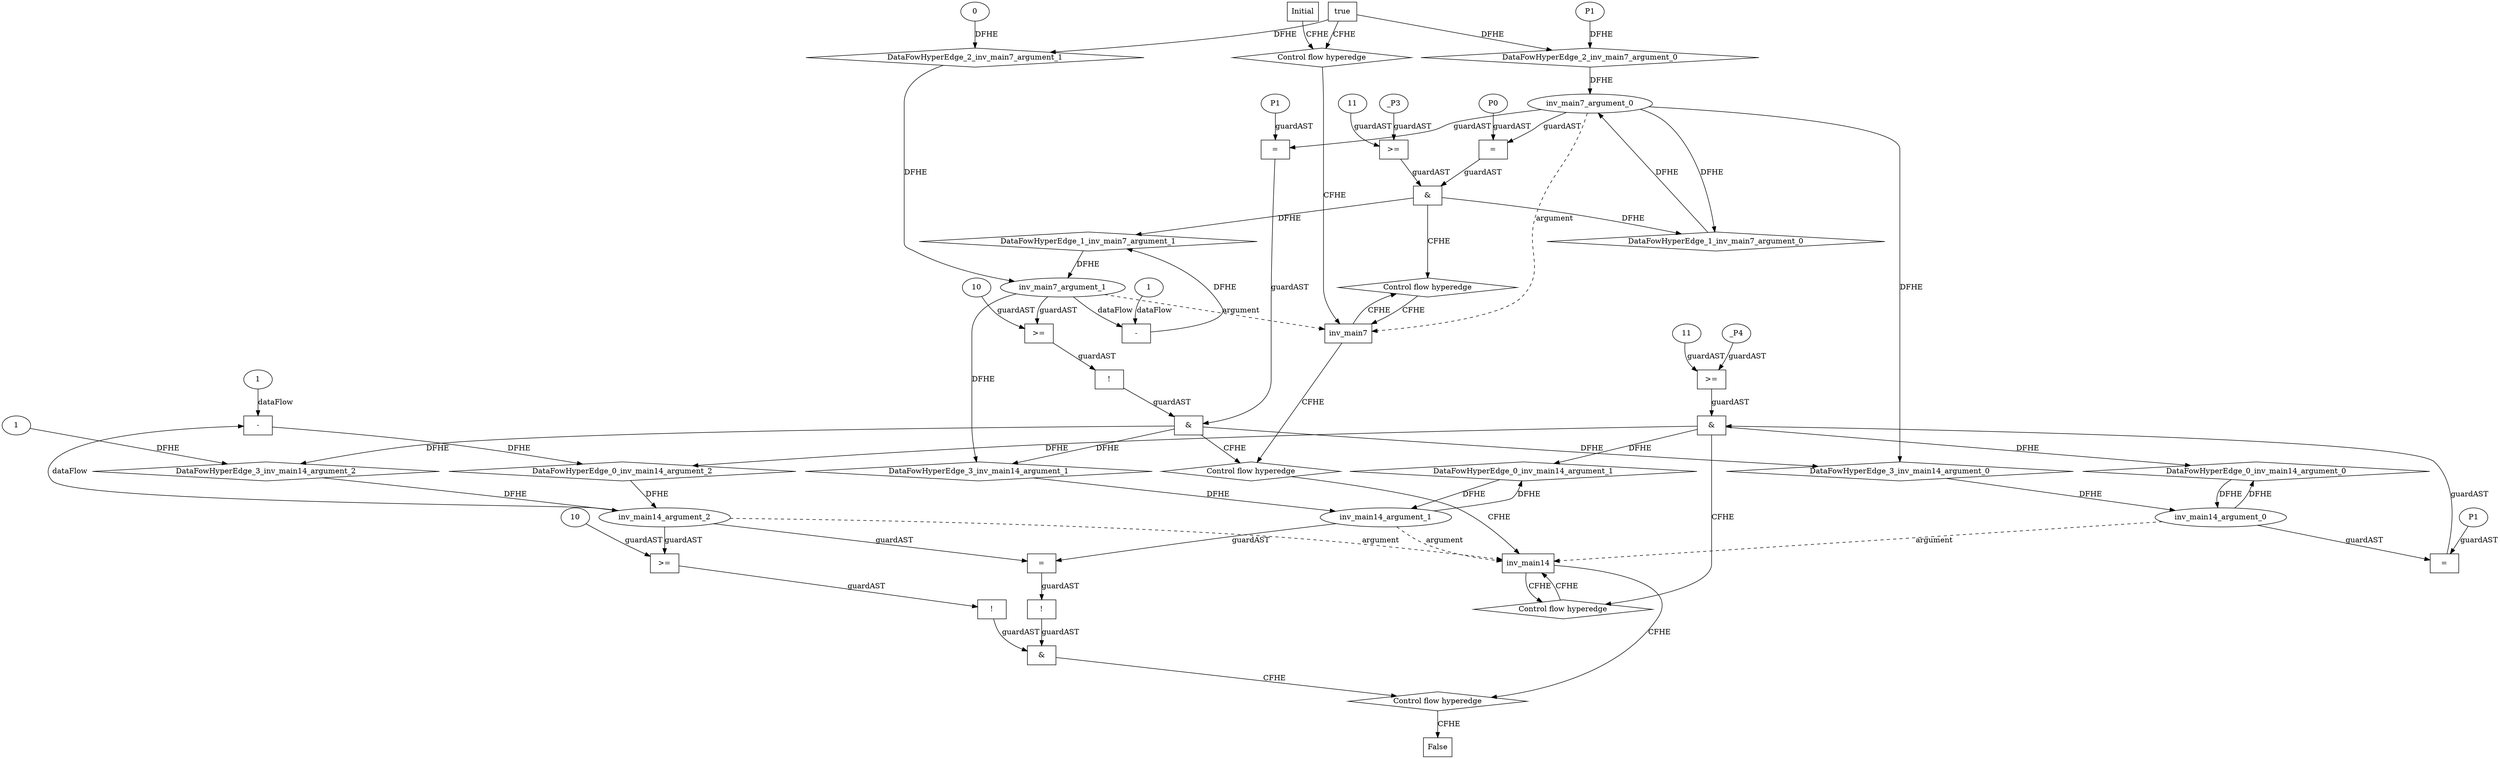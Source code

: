 // Horn Graph
digraph {
	"xxxinv_main14___inv_main14_0xxxdataFlow_0_node_0" [label="-"  nodeName="xxxinv_main14___inv_main14_0xxxdataFlow_0_node_0" class=Operator GNNNodeID=3 shape=rect]
	"xxxinv_main14___inv_main14_0xxxdataFlow_0_node_2" [label="1"  nodeName="xxxinv_main14___inv_main14_0xxxdataFlow_0_node_2" class=IdealInt GNNNodeID=4]
		"inv_main14_argument_2" -> "xxxinv_main14___inv_main14_0xxxdataFlow_0_node_0" [ label="dataFlow"]
		"xxxinv_main14___inv_main14_0xxxdataFlow_0_node_2" -> "xxxinv_main14___inv_main14_0xxxdataFlow_0_node_0" [ label="dataFlow"]
	"xxxinv_main14___inv_main14_0xxxguard_0_node_0" [label=">="  nodeName="xxxinv_main14___inv_main14_0xxxguard_0_node_0" class=Operator GNNNodeID=5 shape=rect]
	"xxxinv_main14___inv_main14_0xxxguard_0_node_1" [label="11"  nodeName="xxxinv_main14___inv_main14_0xxxguard_0_node_1" class=IdealInt GNNNodeID=6]
	"xxxinv_main14___inv_main14_0xxxguard_0_node_2" [label="_P4"  nodeName="xxxinv_main14___inv_main14_0xxxguard_0_node_2" class=symbolicConstant GNNNodeID=7]
		"xxxinv_main14___inv_main14_0xxxguard_0_node_1" -> "xxxinv_main14___inv_main14_0xxxguard_0_node_0" [ label="guardAST"]
		"xxxinv_main14___inv_main14_0xxxguard_0_node_2" -> "xxxinv_main14___inv_main14_0xxxguard_0_node_0" [ label="guardAST"]
	"xxxinv_main14___inv_main14_0xxxguard1_node_0" [label="="  nodeName="xxxinv_main14___inv_main14_0xxxguard1_node_0" class=Operator GNNNodeID=8 shape=rect]
	"xxxinv_main14___inv_main14_0xxxguard1_node_1" [label="P1"  nodeName="xxxinv_main14___inv_main14_0xxxguard1_node_1" class=symbolicConstant GNNNodeID=9]
		"xxxinv_main14___inv_main14_0xxxguard1_node_1" -> "xxxinv_main14___inv_main14_0xxxguard1_node_0" [ label="guardAST"]
		"inv_main14_argument_0" -> "xxxinv_main14___inv_main14_0xxxguard1_node_0" [ label="guardAST"]
	"xxxinv_main7___inv_main7_1xxxdataFlow_0_node_0" [label="-"  nodeName="xxxinv_main7___inv_main7_1xxxdataFlow_0_node_0" class=Operator GNNNodeID=12 shape=rect]
	"xxxinv_main7___inv_main7_1xxxdataFlow_0_node_2" [label="1"  nodeName="xxxinv_main7___inv_main7_1xxxdataFlow_0_node_2" class=IdealInt GNNNodeID=13]
		"inv_main7_argument_1" -> "xxxinv_main7___inv_main7_1xxxdataFlow_0_node_0" [ label="dataFlow"]
		"xxxinv_main7___inv_main7_1xxxdataFlow_0_node_2" -> "xxxinv_main7___inv_main7_1xxxdataFlow_0_node_0" [ label="dataFlow"]
	"xxxinv_main7___inv_main7_1xxxguard_0_node_0" [label=">="  nodeName="xxxinv_main7___inv_main7_1xxxguard_0_node_0" class=Operator GNNNodeID=14 shape=rect]
	"xxxinv_main7___inv_main7_1xxxguard_0_node_1" [label="11"  nodeName="xxxinv_main7___inv_main7_1xxxguard_0_node_1" class=IdealInt GNNNodeID=15]
	"xxxinv_main7___inv_main7_1xxxguard_0_node_2" [label="_P3"  nodeName="xxxinv_main7___inv_main7_1xxxguard_0_node_2" class=symbolicConstant GNNNodeID=16]
		"xxxinv_main7___inv_main7_1xxxguard_0_node_1" -> "xxxinv_main7___inv_main7_1xxxguard_0_node_0" [ label="guardAST"]
		"xxxinv_main7___inv_main7_1xxxguard_0_node_2" -> "xxxinv_main7___inv_main7_1xxxguard_0_node_0" [ label="guardAST"]
	"xxxinv_main7___inv_main7_1xxxguard1_node_0" [label="="  nodeName="xxxinv_main7___inv_main7_1xxxguard1_node_0" class=Operator GNNNodeID=17 shape=rect]
	"xxxinv_main7___inv_main7_1xxxguard1_node_1" [label="P0"  nodeName="xxxinv_main7___inv_main7_1xxxguard1_node_1" class=symbolicConstant GNNNodeID=18]
		"xxxinv_main7___inv_main7_1xxxguard1_node_1" -> "xxxinv_main7___inv_main7_1xxxguard1_node_0" [ label="guardAST"]
		"inv_main7_argument_0" -> "xxxinv_main7___inv_main7_1xxxguard1_node_0" [ label="guardAST"]
	"xxxinv_main7___Initial_2xxxdataFlow_0_node_0" [label="P1"  nodeName="xxxinv_main7___Initial_2xxxdataFlow_0_node_0" class=symbolicConstant GNNNodeID=19]
	"xxxinv_main7___Initial_2xxxdataFlow1_node_0" [label="0"  nodeName="xxxinv_main7___Initial_2xxxdataFlow1_node_0" class=IdealInt GNNNodeID=20]
	"xxxinv_main14___inv_main7_3xxxdataFlow_0_node_0" [label="1"  nodeName="xxxinv_main14___inv_main7_3xxxdataFlow_0_node_0" class=IdealInt GNNNodeID=21]
	"xxxinv_main14___inv_main7_3xxxguard_0_node_0" [label="!"  nodeName="xxxinv_main14___inv_main7_3xxxguard_0_node_0" class=Operator GNNNodeID=22 shape=rect]
	"xxxinv_main14___inv_main7_3xxxguard_0_node_1" [label=">="  nodeName="xxxinv_main14___inv_main7_3xxxguard_0_node_1" class=Operator GNNNodeID=23 shape=rect]
	"xxxinv_main14___inv_main7_3xxxguard_0_node_2" [label="10"  nodeName="xxxinv_main14___inv_main7_3xxxguard_0_node_2" class=IdealInt GNNNodeID=24]
		"xxxinv_main14___inv_main7_3xxxguard_0_node_1" -> "xxxinv_main14___inv_main7_3xxxguard_0_node_0" [ label="guardAST"]
		"xxxinv_main14___inv_main7_3xxxguard_0_node_2" -> "xxxinv_main14___inv_main7_3xxxguard_0_node_1" [ label="guardAST"]
		"inv_main7_argument_1" -> "xxxinv_main14___inv_main7_3xxxguard_0_node_1" [ label="guardAST"]
	"xxxinv_main14___inv_main7_3xxxguard1_node_0" [label="="  nodeName="xxxinv_main14___inv_main7_3xxxguard1_node_0" class=Operator GNNNodeID=25 shape=rect]
	"xxxinv_main14___inv_main7_3xxxguard1_node_1" [label="P1"  nodeName="xxxinv_main14___inv_main7_3xxxguard1_node_1" class=symbolicConstant GNNNodeID=26]
		"xxxinv_main14___inv_main7_3xxxguard1_node_1" -> "xxxinv_main14___inv_main7_3xxxguard1_node_0" [ label="guardAST"]
		"inv_main7_argument_0" -> "xxxinv_main14___inv_main7_3xxxguard1_node_0" [ label="guardAST"]
	"xxxFALSE___inv_main14_4xxxguard_0_node_0" [label="!"  nodeName="xxxFALSE___inv_main14_4xxxguard_0_node_0" class=Operator GNNNodeID=27 shape=rect]
	"xxxFALSE___inv_main14_4xxxguard_0_node_1" [label="="  nodeName="xxxFALSE___inv_main14_4xxxguard_0_node_1" class=Operator GNNNodeID=28 shape=rect]
		"xxxFALSE___inv_main14_4xxxguard_0_node_1" -> "xxxFALSE___inv_main14_4xxxguard_0_node_0" [ label="guardAST"]
		"inv_main14_argument_1" -> "xxxFALSE___inv_main14_4xxxguard_0_node_1" [ label="guardAST"]
		"inv_main14_argument_2" -> "xxxFALSE___inv_main14_4xxxguard_0_node_1" [ label="guardAST"]
	"xxxFALSE___inv_main14_4xxxguard1_node_0" [label="!"  nodeName="xxxFALSE___inv_main14_4xxxguard1_node_0" class=Operator GNNNodeID=29 shape=rect]
	"xxxFALSE___inv_main14_4xxxguard1_node_1" [label=">="  nodeName="xxxFALSE___inv_main14_4xxxguard1_node_1" class=Operator GNNNodeID=30 shape=rect]
	"xxxFALSE___inv_main14_4xxxguard1_node_2" [label="10"  nodeName="xxxFALSE___inv_main14_4xxxguard1_node_2" class=IdealInt GNNNodeID=31]
		"xxxFALSE___inv_main14_4xxxguard1_node_1" -> "xxxFALSE___inv_main14_4xxxguard1_node_0" [ label="guardAST"]
		"xxxFALSE___inv_main14_4xxxguard1_node_2" -> "xxxFALSE___inv_main14_4xxxguard1_node_1" [ label="guardAST"]
		"inv_main14_argument_2" -> "xxxFALSE___inv_main14_4xxxguard1_node_1" [ label="guardAST"]
	"inv_main14" [label="inv_main14"  nodeName="inv_main14" class=CONTROL GNNNodeID=32 shape="rect"]
	"inv_main7" [label="inv_main7"  nodeName="inv_main7" class=CONTROL GNNNodeID=33 shape="rect"]
	"FALSE" [label="False"  nodeName=False class=CONTROL GNNNodeID=34 shape="rect"]
	"Initial" [label="Initial"  nodeName=Initial class=CONTROL GNNNodeID=35 shape="rect"]
	"ControlFowHyperEdge_0" [label="Control flow hyperedge"  hyperEdgeNodeID=0 nodeName=ControlFowHyperEdge_0 class=controlFlowHyperEdge shape="diamond"]
		"inv_main14" -> ControlFowHyperEdge_0 [ label="CFHE"]
		"ControlFowHyperEdge_0" -> "inv_main14" [ label="CFHE"]
	"ControlFowHyperEdge_1" [label="Control flow hyperedge"  hyperEdgeNodeID=1 nodeName=ControlFowHyperEdge_1 class=controlFlowHyperEdge shape="diamond"]
		"inv_main7" -> ControlFowHyperEdge_1 [ label="CFHE"]
		"ControlFowHyperEdge_1" -> "inv_main7" [ label="CFHE"]
	"ControlFowHyperEdge_2" [label="Control flow hyperedge"  hyperEdgeNodeID=2 nodeName=ControlFowHyperEdge_2 class=controlFlowHyperEdge shape="diamond"]
		"Initial" -> ControlFowHyperEdge_2 [ label="CFHE"]
		"ControlFowHyperEdge_2" -> "inv_main7" [ label="CFHE"]
	"ControlFowHyperEdge_3" [label="Control flow hyperedge"  hyperEdgeNodeID=3 nodeName=ControlFowHyperEdge_3 class=controlFlowHyperEdge shape="diamond"]
		"inv_main7" -> ControlFowHyperEdge_3 [ label="CFHE"]
		"ControlFowHyperEdge_3" -> "inv_main14" [ label="CFHE"]
	"ControlFowHyperEdge_4" [label="Control flow hyperedge"  hyperEdgeNodeID=4 nodeName=ControlFowHyperEdge_4 class=controlFlowHyperEdge shape="diamond"]
		"inv_main14" -> ControlFowHyperEdge_4 [ label="CFHE"]
		"ControlFowHyperEdge_4" -> "FALSE" [ label="CFHE"]
	"inv_main14_argument_0" [label="inv_main14_argument_0"  nodeName=argument0 class=argument shape=oval GNNNodeID=36 head="inv_main14"]
		"inv_main14_argument_0" -> "inv_main14" [ label="argument" style=dashed]
	"inv_main14_argument_1" [label="inv_main14_argument_1"  nodeName=argument1 class=argument shape=oval GNNNodeID=36 head="inv_main14"]
		"inv_main14_argument_1" -> "inv_main14" [ label="argument" style=dashed]
	"inv_main14_argument_2" [label="inv_main14_argument_2"  nodeName=argument2 class=argument shape=oval GNNNodeID=36 head="inv_main14"]
		"inv_main14_argument_2" -> "inv_main14" [ label="argument" style=dashed]
	"inv_main7_argument_0" [label="inv_main7_argument_0"  nodeName=argument0 class=argument shape=oval GNNNodeID=36 head="inv_main7"]
		"inv_main7_argument_0" -> "inv_main7" [ label="argument" style=dashed]
	"inv_main7_argument_1" [label="inv_main7_argument_1"  nodeName=argument1 class=argument shape=oval GNNNodeID=36 head="inv_main7"]
		"inv_main7_argument_1" -> "inv_main7" [ label="argument" style=dashed]
	"xxxinv_main14___inv_main14_0xxx_and" [label="&"  andName="xxxinv_main14___inv_main14_0xxx_and" class=Operator shape=rect]
		"xxxinv_main14___inv_main14_0xxxguard_0_node_0" -> "xxxinv_main14___inv_main14_0xxx_and" [ label="guardAST"]
		"xxxinv_main14___inv_main14_0xxxguard1_node_0" -> "xxxinv_main14___inv_main14_0xxx_and" [ label="guardAST"]
		"xxxinv_main14___inv_main14_0xxx_and" -> "ControlFowHyperEdge_0" [ label="CFHE"]
	"xxxinv_main7___inv_main7_1xxx_and" [label="&"  andName="xxxinv_main7___inv_main7_1xxx_and" class=Operator shape=rect]
		"xxxinv_main7___inv_main7_1xxxguard_0_node_0" -> "xxxinv_main7___inv_main7_1xxx_and" [ label="guardAST"]
		"xxxinv_main7___inv_main7_1xxxguard1_node_0" -> "xxxinv_main7___inv_main7_1xxx_and" [ label="guardAST"]
		"xxxinv_main7___inv_main7_1xxx_and" -> "ControlFowHyperEdge_1" [ label="CFHE"]
	"true_2" [label="true"  nodeName="true_2" class=true shape=rect]
		"true_2" -> "ControlFowHyperEdge_2" [ label="CFHE"]
	"xxxinv_main14___inv_main7_3xxx_and" [label="&"  andName="xxxinv_main14___inv_main7_3xxx_and" class=Operator shape=rect]
		"xxxinv_main14___inv_main7_3xxxguard_0_node_0" -> "xxxinv_main14___inv_main7_3xxx_and" [ label="guardAST"]
		"xxxinv_main14___inv_main7_3xxxguard1_node_0" -> "xxxinv_main14___inv_main7_3xxx_and" [ label="guardAST"]
		"xxxinv_main14___inv_main7_3xxx_and" -> "ControlFowHyperEdge_3" [ label="CFHE"]
	"xxxFALSE___inv_main14_4xxx_and" [label="&"  andName="xxxFALSE___inv_main14_4xxx_and" class=Operator shape=rect]
		"xxxFALSE___inv_main14_4xxxguard_0_node_0" -> "xxxFALSE___inv_main14_4xxx_and" [ label="guardAST"]
		"xxxFALSE___inv_main14_4xxxguard1_node_0" -> "xxxFALSE___inv_main14_4xxx_and" [ label="guardAST"]
		"xxxFALSE___inv_main14_4xxx_and" -> "ControlFowHyperEdge_4" [ label="CFHE"]
		"inv_main14_argument_0" -> "DataFowHyperEdge_0_inv_main14_argument_0" [ label="DFHE"]
	"DataFowHyperEdge_0_inv_main14_argument_0" [label="DataFowHyperEdge_0_inv_main14_argument_0"  nodeName="DataFowHyperEdge_0_inv_main14_argument_0" class=DataFlowHyperedge shape=diamond]
		"DataFowHyperEdge_0_inv_main14_argument_0" -> "inv_main14_argument_0" [ label="DFHE"]
		"xxxinv_main14___inv_main14_0xxx_and" -> "DataFowHyperEdge_0_inv_main14_argument_0" [ label="DFHE"]
		"inv_main14_argument_1" -> "DataFowHyperEdge_0_inv_main14_argument_1" [ label="DFHE"]
	"DataFowHyperEdge_0_inv_main14_argument_1" [label="DataFowHyperEdge_0_inv_main14_argument_1"  nodeName="DataFowHyperEdge_0_inv_main14_argument_1" class=DataFlowHyperedge shape=diamond]
		"DataFowHyperEdge_0_inv_main14_argument_1" -> "inv_main14_argument_1" [ label="DFHE"]
		"xxxinv_main14___inv_main14_0xxx_and" -> "DataFowHyperEdge_0_inv_main14_argument_1" [ label="DFHE"]
		"inv_main7_argument_0" -> "DataFowHyperEdge_1_inv_main7_argument_0" [ label="DFHE"]
	"DataFowHyperEdge_1_inv_main7_argument_0" [label="DataFowHyperEdge_1_inv_main7_argument_0"  nodeName="DataFowHyperEdge_1_inv_main7_argument_0" class=DataFlowHyperedge shape=diamond]
		"DataFowHyperEdge_1_inv_main7_argument_0" -> "inv_main7_argument_0" [ label="DFHE"]
		"xxxinv_main7___inv_main7_1xxx_and" -> "DataFowHyperEdge_1_inv_main7_argument_0" [ label="DFHE"]
		"inv_main7_argument_0" -> "DataFowHyperEdge_3_inv_main14_argument_0" [ label="DFHE"]
	"DataFowHyperEdge_3_inv_main14_argument_0" [label="DataFowHyperEdge_3_inv_main14_argument_0"  nodeName="DataFowHyperEdge_3_inv_main14_argument_0" class=DataFlowHyperedge shape=diamond]
		"DataFowHyperEdge_3_inv_main14_argument_0" -> "inv_main14_argument_0" [ label="DFHE"]
		"xxxinv_main14___inv_main7_3xxx_and" -> "DataFowHyperEdge_3_inv_main14_argument_0" [ label="DFHE"]
		"inv_main7_argument_1" -> "DataFowHyperEdge_3_inv_main14_argument_1" [ label="DFHE"]
	"DataFowHyperEdge_3_inv_main14_argument_1" [label="DataFowHyperEdge_3_inv_main14_argument_1"  nodeName="DataFowHyperEdge_3_inv_main14_argument_1" class=DataFlowHyperedge shape=diamond]
		"DataFowHyperEdge_3_inv_main14_argument_1" -> "inv_main14_argument_1" [ label="DFHE"]
		"xxxinv_main14___inv_main7_3xxx_and" -> "DataFowHyperEdge_3_inv_main14_argument_1" [ label="DFHE"]
	"DataFowHyperEdge_0_inv_main14_argument_2" [label="DataFowHyperEdge_0_inv_main14_argument_2"  nodeName="DataFowHyperEdge_0_inv_main14_argument_2" class=DataFlowHyperedge shape=diamond]
		"DataFowHyperEdge_0_inv_main14_argument_2" -> "inv_main14_argument_2" [ label="DFHE"]
		"xxxinv_main14___inv_main14_0xxx_and" -> "DataFowHyperEdge_0_inv_main14_argument_2" [ label="DFHE"]
		"xxxinv_main14___inv_main14_0xxxdataFlow_0_node_0" -> "DataFowHyperEdge_0_inv_main14_argument_2" [ label="DFHE"]
	"DataFowHyperEdge_1_inv_main7_argument_1" [label="DataFowHyperEdge_1_inv_main7_argument_1"  nodeName="DataFowHyperEdge_1_inv_main7_argument_1" class=DataFlowHyperedge shape=diamond]
		"DataFowHyperEdge_1_inv_main7_argument_1" -> "inv_main7_argument_1" [ label="DFHE"]
		"xxxinv_main7___inv_main7_1xxx_and" -> "DataFowHyperEdge_1_inv_main7_argument_1" [ label="DFHE"]
		"xxxinv_main7___inv_main7_1xxxdataFlow_0_node_0" -> "DataFowHyperEdge_1_inv_main7_argument_1" [ label="DFHE"]
	"DataFowHyperEdge_2_inv_main7_argument_0" [label="DataFowHyperEdge_2_inv_main7_argument_0"  nodeName="DataFowHyperEdge_2_inv_main7_argument_0" class=DataFlowHyperedge shape=diamond]
		"DataFowHyperEdge_2_inv_main7_argument_0" -> "inv_main7_argument_0" [ label="DFHE"]
		"true_2" -> "DataFowHyperEdge_2_inv_main7_argument_0" [ label="DFHE"]
		"xxxinv_main7___Initial_2xxxdataFlow_0_node_0" -> "DataFowHyperEdge_2_inv_main7_argument_0" [ label="DFHE"]
	"DataFowHyperEdge_2_inv_main7_argument_1" [label="DataFowHyperEdge_2_inv_main7_argument_1"  nodeName="DataFowHyperEdge_2_inv_main7_argument_1" class=DataFlowHyperedge shape=diamond]
		"DataFowHyperEdge_2_inv_main7_argument_1" -> "inv_main7_argument_1" [ label="DFHE"]
		"true_2" -> "DataFowHyperEdge_2_inv_main7_argument_1" [ label="DFHE"]
		"xxxinv_main7___Initial_2xxxdataFlow1_node_0" -> "DataFowHyperEdge_2_inv_main7_argument_1" [ label="DFHE"]
	"DataFowHyperEdge_3_inv_main14_argument_2" [label="DataFowHyperEdge_3_inv_main14_argument_2"  nodeName="DataFowHyperEdge_3_inv_main14_argument_2" class=DataFlowHyperedge shape=diamond]
		"DataFowHyperEdge_3_inv_main14_argument_2" -> "inv_main14_argument_2" [ label="DFHE"]
		"xxxinv_main14___inv_main7_3xxx_and" -> "DataFowHyperEdge_3_inv_main14_argument_2" [ label="DFHE"]
		"xxxinv_main14___inv_main7_3xxxdataFlow_0_node_0" -> "DataFowHyperEdge_3_inv_main14_argument_2" [ label="DFHE"]
}
